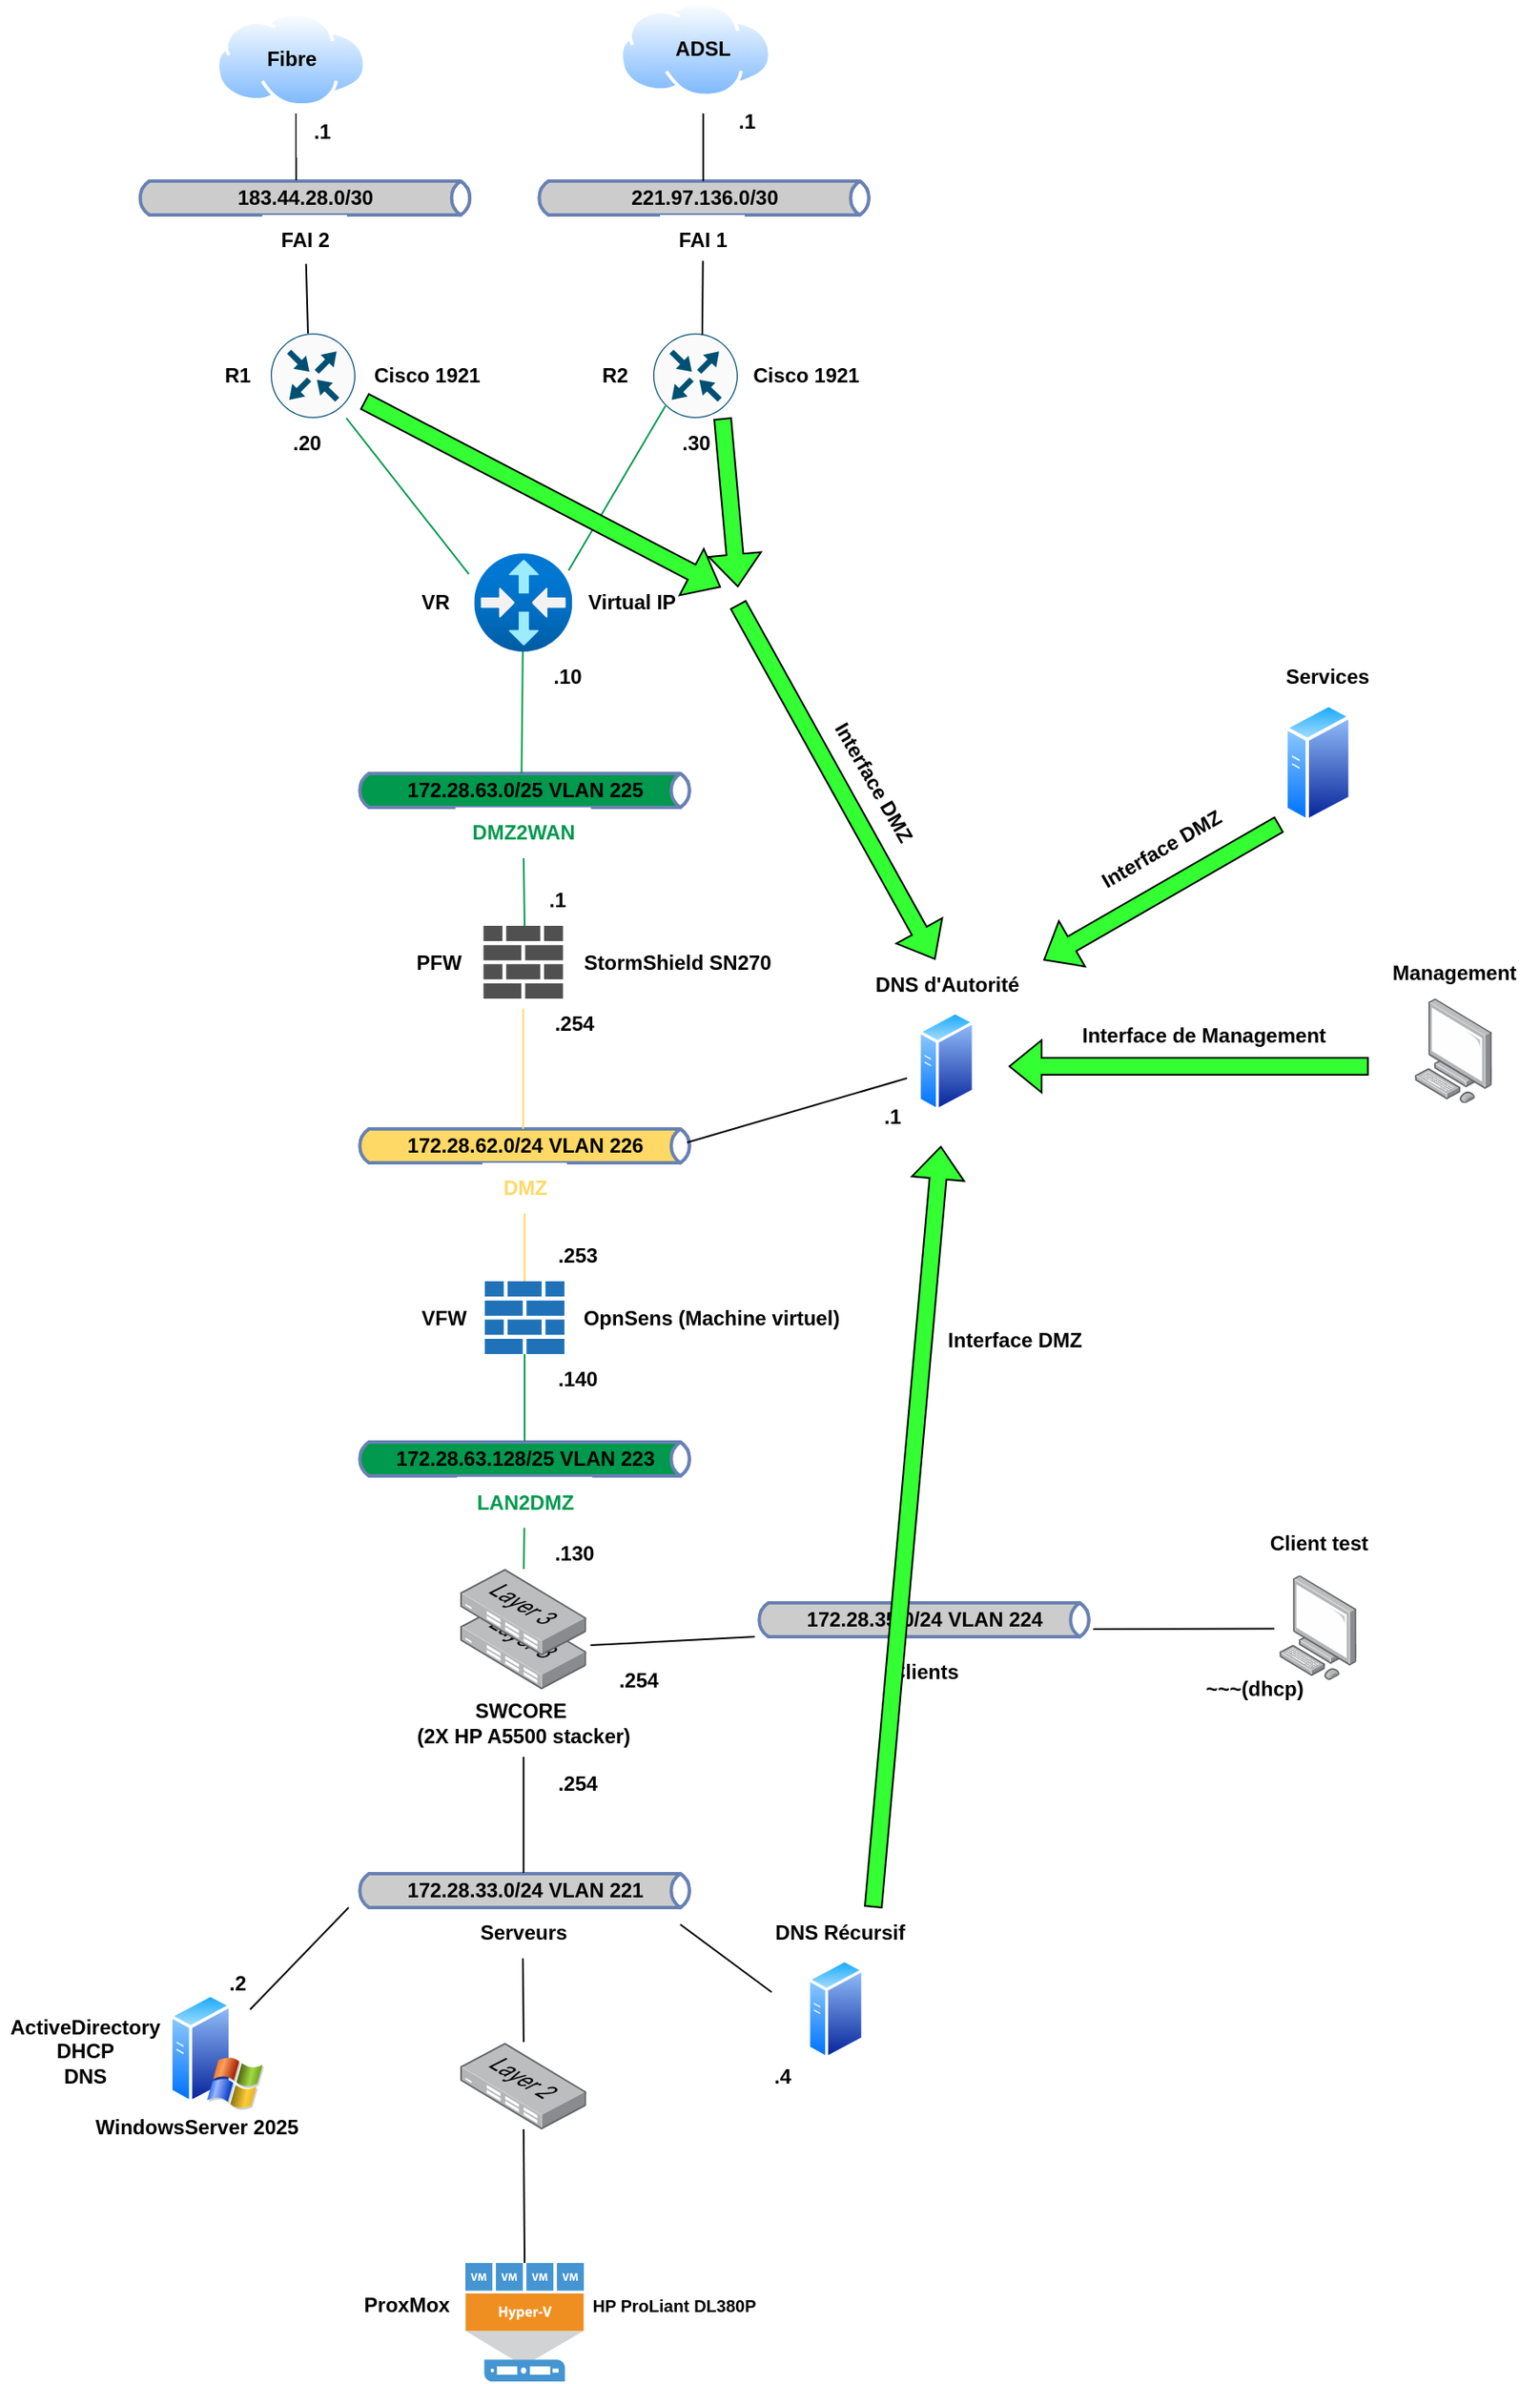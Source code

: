 <mxfile version="28.2.6">
  <diagram name="Page-1" id="pv2tOKStDJ_Z1Nen-3eF">
    <mxGraphModel dx="1426" dy="1923" grid="1" gridSize="10" guides="1" tooltips="1" connect="1" arrows="1" fold="1" page="1" pageScale="1" pageWidth="827" pageHeight="1169" math="0" shadow="0">
      <root>
        <mxCell id="0" />
        <mxCell id="1" parent="0" />
        <mxCell id="bQ4Uby9vdC2Kh0JUbN-b-3" value="" style="image;points=[];aspect=fixed;html=1;align=center;shadow=0;dashed=0;image=img/lib/allied_telesis/switch/Switch_24_port_L3.svg;fontStyle=1" parent="1" vertex="1">
          <mxGeometry x="376" y="440" width="74.4" height="51" as="geometry" />
        </mxCell>
        <mxCell id="bQ4Uby9vdC2Kh0JUbN-b-4" value="" style="image;points=[];aspect=fixed;html=1;align=center;shadow=0;dashed=0;image=img/lib/allied_telesis/switch/Switch_24_port_L3.svg;fontStyle=1" parent="1" vertex="1">
          <mxGeometry x="376" y="420" width="74.4" height="51" as="geometry" />
        </mxCell>
        <mxCell id="bQ4Uby9vdC2Kh0JUbN-b-5" value="&lt;div&gt;SWCORE&amp;nbsp;&lt;/div&gt;&lt;div&gt;(2X HP A5500 stacker)&lt;/div&gt;" style="text;html=1;align=center;verticalAlign=middle;resizable=0;points=[];autosize=1;strokeColor=none;fillColor=default;fontStyle=1" parent="1" vertex="1">
          <mxGeometry x="338.2" y="491" width="150" height="40" as="geometry" />
        </mxCell>
        <mxCell id="bQ4Uby9vdC2Kh0JUbN-b-25" value="&lt;span&gt;&lt;span style=&quot;color: rgb(0, 0, 0);&quot;&gt;172.28.62.0/24 VLAN 226&lt;/span&gt;&lt;/span&gt;" style="html=1;outlineConnect=0;fillColor=#FFD966;strokeColor=#6881B3;gradientColor=none;gradientDirection=north;strokeWidth=2;shape=mxgraph.networks.bus;gradientColor=none;gradientDirection=north;fontColor=#ffffff;perimeter=backbonePerimeter;backboneSize=20;fontStyle=1" parent="1" vertex="1">
          <mxGeometry x="314" y="160" width="200" height="20" as="geometry" />
        </mxCell>
        <mxCell id="bQ4Uby9vdC2Kh0JUbN-b-26" value="&lt;span style=&quot;color: rgb(0, 0, 0);&quot;&gt;172.28.63.128/25 VLAN 223&lt;/span&gt;" style="html=1;outlineConnect=0;fillColor=#00994D;strokeColor=#6881B3;gradientColor=none;gradientDirection=north;strokeWidth=2;shape=mxgraph.networks.bus;gradientColor=none;gradientDirection=north;fontColor=#ffffff;perimeter=backbonePerimeter;backboneSize=20;fontStyle=1" parent="1" vertex="1">
          <mxGeometry x="314" y="340" width="200" height="30" as="geometry" />
        </mxCell>
        <mxCell id="bQ4Uby9vdC2Kh0JUbN-b-27" value="" style="sketch=0;pointerEvents=1;shadow=0;dashed=0;html=1;strokeColor=none;labelPosition=center;verticalLabelPosition=bottom;verticalAlign=top;outlineConnect=0;align=center;shape=mxgraph.office.concepts.firewall;fillColor=#2072B8;fontStyle=1" parent="1" vertex="1">
          <mxGeometry x="390.5" y="250" width="47" height="43" as="geometry" />
        </mxCell>
        <mxCell id="bQ4Uby9vdC2Kh0JUbN-b-28" value="" style="sketch=0;pointerEvents=1;shadow=0;dashed=0;html=1;strokeColor=none;fillColor=#505050;labelPosition=center;verticalLabelPosition=bottom;verticalAlign=top;outlineConnect=0;align=center;shape=mxgraph.office.concepts.firewall;fontStyle=1" parent="1" vertex="1">
          <mxGeometry x="389.7" y="40" width="47" height="43" as="geometry" />
        </mxCell>
        <mxCell id="bQ4Uby9vdC2Kh0JUbN-b-29" value="&lt;span style=&quot;color: rgb(0, 153, 77);&quot;&gt;LAN2DMZ&lt;/span&gt;" style="text;html=1;align=center;verticalAlign=middle;resizable=0;points=[];autosize=1;strokeColor=none;fillColor=default;fontStyle=1" parent="1" vertex="1">
          <mxGeometry x="374" y="365.61" width="80" height="30" as="geometry" />
        </mxCell>
        <mxCell id="bQ4Uby9vdC2Kh0JUbN-b-30" value="VFW" style="text;html=1;align=center;verticalAlign=middle;resizable=0;points=[];autosize=1;strokeColor=none;fillColor=default;fontStyle=1" parent="1" vertex="1">
          <mxGeometry x="340.5" y="256.5" width="50" height="30" as="geometry" />
        </mxCell>
        <mxCell id="bQ4Uby9vdC2Kh0JUbN-b-31" value="" style="endArrow=none;html=1;rounded=0;strokeColor=#00994D;fontStyle=1" parent="1" source="bQ4Uby9vdC2Kh0JUbN-b-4" target="bQ4Uby9vdC2Kh0JUbN-b-29" edge="1">
          <mxGeometry width="50" height="50" relative="1" as="geometry">
            <mxPoint x="340" y="420" as="sourcePoint" />
            <mxPoint x="390" y="370" as="targetPoint" />
          </mxGeometry>
        </mxCell>
        <mxCell id="bQ4Uby9vdC2Kh0JUbN-b-32" value="" style="endArrow=none;html=1;rounded=0;strokeColor=#00994D;fontStyle=1" parent="1" source="bQ4Uby9vdC2Kh0JUbN-b-26" target="bQ4Uby9vdC2Kh0JUbN-b-27" edge="1">
          <mxGeometry width="50" height="50" relative="1" as="geometry">
            <mxPoint x="413.58" y="330" as="sourcePoint" />
            <mxPoint x="413.58" y="300" as="targetPoint" />
          </mxGeometry>
        </mxCell>
        <mxCell id="bQ4Uby9vdC2Kh0JUbN-b-34" value=".140" style="text;html=1;align=center;verticalAlign=middle;resizable=0;points=[];autosize=1;strokeColor=none;fillColor=default;fontStyle=1" parent="1" vertex="1">
          <mxGeometry x="420" y="293" width="50" height="30" as="geometry" />
        </mxCell>
        <mxCell id="bQ4Uby9vdC2Kh0JUbN-b-35" value="&lt;div&gt;.130&lt;/div&gt;" style="text;html=1;align=center;verticalAlign=middle;resizable=0;points=[];autosize=1;strokeColor=none;fillColor=default;fontStyle=1" parent="1" vertex="1">
          <mxGeometry x="418.2" y="395.61" width="50" height="30" as="geometry" />
        </mxCell>
        <mxCell id="bQ4Uby9vdC2Kh0JUbN-b-37" value="" style="endArrow=none;html=1;rounded=0;strokeColor=#FFD966;fontStyle=1" parent="1" source="bQ4Uby9vdC2Kh0JUbN-b-27" target="bQ4Uby9vdC2Kh0JUbN-b-51" edge="1">
          <mxGeometry width="50" height="50" relative="1" as="geometry">
            <mxPoint x="450" y="240" as="sourcePoint" />
            <mxPoint x="300" y="230" as="targetPoint" />
          </mxGeometry>
        </mxCell>
        <mxCell id="bQ4Uby9vdC2Kh0JUbN-b-38" value="" style="endArrow=none;html=1;rounded=0;strokeColor=#FFD966;fontStyle=1" parent="1" edge="1">
          <mxGeometry width="50" height="50" relative="1" as="geometry">
            <mxPoint x="413.17" y="160" as="sourcePoint" />
            <mxPoint x="413.17" y="89" as="targetPoint" />
          </mxGeometry>
        </mxCell>
        <mxCell id="bQ4Uby9vdC2Kh0JUbN-b-39" value="PFW" style="text;html=1;align=center;verticalAlign=middle;resizable=0;points=[];autosize=1;strokeColor=none;fillColor=default;fontStyle=1" parent="1" vertex="1">
          <mxGeometry x="338.2" y="46.5" width="50" height="30" as="geometry" />
        </mxCell>
        <mxCell id="bQ4Uby9vdC2Kh0JUbN-b-40" value="&lt;div&gt;.254&lt;/div&gt;" style="text;html=1;align=center;verticalAlign=middle;resizable=0;points=[];autosize=1;strokeColor=none;fillColor=default;fontStyle=1" parent="1" vertex="1">
          <mxGeometry x="418.2" y="83" width="50" height="30" as="geometry" />
        </mxCell>
        <mxCell id="bQ4Uby9vdC2Kh0JUbN-b-41" value="&lt;div&gt;.253&lt;/div&gt;" style="text;html=1;align=center;verticalAlign=middle;resizable=0;points=[];autosize=1;strokeColor=none;fillColor=default;fontStyle=1" parent="1" vertex="1">
          <mxGeometry x="420" y="220" width="50" height="30" as="geometry" />
        </mxCell>
        <mxCell id="bQ4Uby9vdC2Kh0JUbN-b-42" value="" style="image;aspect=fixed;html=1;points=[];align=center;fontSize=12;image=img/lib/azure2/networking/Virtual_Router.svg;fontStyle=1" parent="1" vertex="1">
          <mxGeometry x="384.2" y="-180" width="58" height="58" as="geometry" />
        </mxCell>
        <mxCell id="bQ4Uby9vdC2Kh0JUbN-b-43" value="&lt;span&gt;&lt;span style=&quot;color: rgb(0, 0, 0);&quot;&gt;172.28.63.0/25 VLAN 225&lt;/span&gt;&lt;/span&gt;" style="html=1;outlineConnect=0;fillColor=#00994D;strokeColor=#6881B3;gradientColor=none;gradientDirection=north;strokeWidth=2;shape=mxgraph.networks.bus;gradientColor=none;gradientDirection=north;fontColor=#ffffff;perimeter=backbonePerimeter;backboneSize=20;fontStyle=1" parent="1" vertex="1">
          <mxGeometry x="314" y="-50" width="200" height="20" as="geometry" />
        </mxCell>
        <mxCell id="bQ4Uby9vdC2Kh0JUbN-b-44" value="&lt;span style=&quot;color: rgb(0, 153, 77);&quot;&gt;DMZ2WAN&lt;/span&gt;" style="text;html=1;align=center;verticalAlign=middle;resizable=0;points=[];autosize=1;strokeColor=none;fillColor=default;fontStyle=1" parent="1" vertex="1">
          <mxGeometry x="373.2" y="-30" width="80" height="30" as="geometry" />
        </mxCell>
        <mxCell id="bQ4Uby9vdC2Kh0JUbN-b-45" value="" style="endArrow=none;html=1;rounded=0;strokeColor=#00994D;fontStyle=1" parent="1" target="bQ4Uby9vdC2Kh0JUbN-b-44" edge="1">
          <mxGeometry width="50" height="50" relative="1" as="geometry">
            <mxPoint x="414" y="40" as="sourcePoint" />
            <mxPoint x="464" y="-10" as="targetPoint" />
          </mxGeometry>
        </mxCell>
        <mxCell id="bQ4Uby9vdC2Kh0JUbN-b-46" value=".1" style="text;html=1;align=center;verticalAlign=middle;resizable=0;points=[];autosize=1;strokeColor=none;fillColor=default;fontStyle=1" parent="1" vertex="1">
          <mxGeometry x="418.2" y="10" width="30" height="30" as="geometry" />
        </mxCell>
        <mxCell id="bQ4Uby9vdC2Kh0JUbN-b-47" value="&lt;div&gt;VR&lt;/div&gt;" style="text;html=1;align=center;verticalAlign=middle;resizable=0;points=[];autosize=1;strokeColor=none;fillColor=default;fontStyle=1" parent="1" vertex="1">
          <mxGeometry x="340.5" y="-166" width="40" height="30" as="geometry" />
        </mxCell>
        <mxCell id="bQ4Uby9vdC2Kh0JUbN-b-48" value=".10" style="text;html=1;align=center;verticalAlign=middle;resizable=0;points=[];autosize=1;fillColor=default;fontStyle=1" parent="1" vertex="1">
          <mxGeometry x="419" y="-122" width="40" height="30" as="geometry" />
        </mxCell>
        <mxCell id="bQ4Uby9vdC2Kh0JUbN-b-50" value="" style="endArrow=none;html=1;rounded=0;strokeColor=#00994D;fontStyle=1" parent="1" target="bQ4Uby9vdC2Kh0JUbN-b-42" edge="1">
          <mxGeometry width="50" height="50" relative="1" as="geometry">
            <mxPoint x="412.2" y="-50" as="sourcePoint" />
            <mxPoint x="462.2" y="-100" as="targetPoint" />
          </mxGeometry>
        </mxCell>
        <mxCell id="bQ4Uby9vdC2Kh0JUbN-b-51" value="&lt;div&gt;&lt;span style=&quot;color: rgb(255, 217, 102);&quot;&gt;DMZ&lt;/span&gt;&lt;/div&gt;" style="text;html=1;align=center;verticalAlign=middle;resizable=0;points=[];autosize=1;strokeColor=none;fillColor=default;fontStyle=1" parent="1" vertex="1">
          <mxGeometry x="389" y="180" width="50" height="30" as="geometry" />
        </mxCell>
        <mxCell id="bQ4Uby9vdC2Kh0JUbN-b-52" value="OpnSens (Machine virtuel)" style="text;html=1;align=center;verticalAlign=middle;resizable=0;points=[];autosize=1;strokeColor=none;fillColor=default;fontStyle=1" parent="1" vertex="1">
          <mxGeometry x="439" y="256.5" width="170" height="30" as="geometry" />
        </mxCell>
        <mxCell id="bQ4Uby9vdC2Kh0JUbN-b-53" value="StormShield SN270" style="text;html=1;align=center;verticalAlign=middle;resizable=0;points=[];autosize=1;strokeColor=none;fillColor=default;fontStyle=1" parent="1" vertex="1">
          <mxGeometry x="439" y="46.5" width="130" height="30" as="geometry" />
        </mxCell>
        <mxCell id="bQ4Uby9vdC2Kh0JUbN-b-54" value="Virtual IP" style="text;html=1;align=center;verticalAlign=middle;resizable=0;points=[];autosize=1;fillColor=default;fontStyle=1" parent="1" vertex="1">
          <mxGeometry x="442.2" y="-166" width="70" height="30" as="geometry" />
        </mxCell>
        <mxCell id="bQ4Uby9vdC2Kh0JUbN-b-55" value="" style="sketch=0;points=[[0.5,0,0],[1,0.5,0],[0.5,1,0],[0,0.5,0],[0.145,0.145,0],[0.856,0.145,0],[0.855,0.856,0],[0.145,0.855,0]];verticalLabelPosition=bottom;html=1;verticalAlign=top;aspect=fixed;align=center;pointerEvents=1;shape=mxgraph.cisco19.rect;prIcon=router;fillColor=#FAFAFA;strokeColor=#005073;fontStyle=1" parent="1" vertex="1">
          <mxGeometry x="264" y="-310" width="50" height="50" as="geometry" />
        </mxCell>
        <mxCell id="bQ4Uby9vdC2Kh0JUbN-b-57" value="" style="sketch=0;points=[[0.5,0,0],[1,0.5,0],[0.5,1,0],[0,0.5,0],[0.145,0.145,0],[0.856,0.145,0],[0.855,0.856,0],[0.145,0.855,0]];verticalLabelPosition=bottom;html=1;verticalAlign=top;aspect=fixed;align=center;pointerEvents=1;shape=mxgraph.cisco19.rect;prIcon=router;fillColor=#FAFAFA;strokeColor=#005073;fontStyle=1" parent="1" vertex="1">
          <mxGeometry x="490" y="-310" width="50" height="50" as="geometry" />
        </mxCell>
        <mxCell id="bQ4Uby9vdC2Kh0JUbN-b-58" value="R1" style="text;html=1;align=center;verticalAlign=middle;resizable=0;points=[];autosize=1;strokeColor=none;fillColor=default;fontStyle=1" parent="1" vertex="1">
          <mxGeometry x="224" y="-300" width="40" height="30" as="geometry" />
        </mxCell>
        <mxCell id="bQ4Uby9vdC2Kh0JUbN-b-59" value="&lt;div&gt;R2&lt;/div&gt;" style="text;html=1;align=center;verticalAlign=middle;resizable=0;points=[];autosize=1;strokeColor=none;fillColor=default;fontStyle=1" parent="1" vertex="1">
          <mxGeometry x="447.2" y="-300" width="40" height="30" as="geometry" />
        </mxCell>
        <mxCell id="bQ4Uby9vdC2Kh0JUbN-b-60" value="Cisco 1921" style="text;html=1;align=center;verticalAlign=middle;resizable=0;points=[];autosize=1;strokeColor=none;fillColor=default;fontStyle=1" parent="1" vertex="1">
          <mxGeometry x="316" y="-300" width="80" height="30" as="geometry" />
        </mxCell>
        <mxCell id="bQ4Uby9vdC2Kh0JUbN-b-61" value="&lt;div&gt;Cisco 1921&lt;/div&gt;" style="text;html=1;align=center;verticalAlign=middle;resizable=0;points=[];autosize=1;strokeColor=none;fillColor=default;fontStyle=1" parent="1" vertex="1">
          <mxGeometry x="540" y="-300" width="80" height="30" as="geometry" />
        </mxCell>
        <mxCell id="bQ4Uby9vdC2Kh0JUbN-b-62" value=".30" style="text;html=1;align=center;verticalAlign=middle;resizable=0;points=[];autosize=1;strokeColor=none;fillColor=default;fontStyle=1" parent="1" vertex="1">
          <mxGeometry x="495" y="-260" width="40" height="30" as="geometry" />
        </mxCell>
        <mxCell id="bQ4Uby9vdC2Kh0JUbN-b-63" value=".20" style="text;html=1;align=center;verticalAlign=middle;resizable=0;points=[];autosize=1;strokeColor=none;fillColor=default;fontStyle=1" parent="1" vertex="1">
          <mxGeometry x="265" y="-260" width="40" height="30" as="geometry" />
        </mxCell>
        <mxCell id="bQ4Uby9vdC2Kh0JUbN-b-64" value="" style="endArrow=none;html=1;rounded=0;entryX=1.013;entryY=-0.061;entryDx=0;entryDy=0;entryPerimeter=0;strokeColor=#00994D;fontStyle=1" parent="1" source="bQ4Uby9vdC2Kh0JUbN-b-55" target="bQ4Uby9vdC2Kh0JUbN-b-47" edge="1">
          <mxGeometry width="50" height="50" relative="1" as="geometry">
            <mxPoint x="340" y="-80" as="sourcePoint" />
            <mxPoint x="390" y="-130" as="targetPoint" />
          </mxGeometry>
        </mxCell>
        <mxCell id="bQ4Uby9vdC2Kh0JUbN-b-65" value="" style="endArrow=none;html=1;rounded=0;strokeColor=#00994D;exitX=0.145;exitY=0.855;exitDx=0;exitDy=0;exitPerimeter=0;entryX=0.962;entryY=0.172;entryDx=0;entryDy=0;entryPerimeter=0;fontStyle=1" parent="1" source="bQ4Uby9vdC2Kh0JUbN-b-57" target="bQ4Uby9vdC2Kh0JUbN-b-42" edge="1">
          <mxGeometry width="50" height="50" relative="1" as="geometry">
            <mxPoint x="450" y="-220" as="sourcePoint" />
            <mxPoint x="434" y="-180" as="targetPoint" />
          </mxGeometry>
        </mxCell>
        <mxCell id="bQ4Uby9vdC2Kh0JUbN-b-66" value="" style="image;aspect=fixed;perimeter=ellipsePerimeter;html=1;align=center;shadow=0;dashed=0;spacingTop=3;image=img/lib/active_directory/internet_cloud.svg;fontStyle=1" parent="1" vertex="1">
          <mxGeometry x="470" y="-506.3" width="90" height="56.7" as="geometry" />
        </mxCell>
        <mxCell id="bQ4Uby9vdC2Kh0JUbN-b-67" value="" style="image;aspect=fixed;perimeter=ellipsePerimeter;html=1;align=center;shadow=0;dashed=0;spacingTop=3;image=img/lib/active_directory/internet_cloud.svg;fontStyle=1" parent="1" vertex="1">
          <mxGeometry x="231.5" y="-500" width="89" height="56.07" as="geometry" />
        </mxCell>
        <mxCell id="bQ4Uby9vdC2Kh0JUbN-b-68" value="Fibre" style="text;html=1;align=center;verticalAlign=middle;resizable=0;points=[];autosize=1;strokeColor=none;fillColor=none;fontStyle=1" parent="1" vertex="1">
          <mxGeometry x="251" y="-486.97" width="50" height="30" as="geometry" />
        </mxCell>
        <mxCell id="bQ4Uby9vdC2Kh0JUbN-b-69" value="ADSL" style="text;html=1;align=center;verticalAlign=middle;resizable=0;points=[];autosize=1;strokeColor=none;fillColor=none;fontStyle=1" parent="1" vertex="1">
          <mxGeometry x="494" y="-492.95" width="50" height="30" as="geometry" />
        </mxCell>
        <mxCell id="bQ4Uby9vdC2Kh0JUbN-b-70" value="&lt;span&gt;&lt;span style=&quot;color: rgb(0, 0, 0);&quot;&gt;183.44.28.0/30&lt;/span&gt;&lt;/span&gt;" style="html=1;outlineConnect=0;fillColor=#CCCCCC;strokeColor=#6881B3;gradientColor=none;gradientDirection=north;strokeWidth=2;shape=mxgraph.networks.bus;gradientColor=none;gradientDirection=north;fontColor=#ffffff;perimeter=backbonePerimeter;backboneSize=20;fontStyle=1" parent="1" vertex="1">
          <mxGeometry x="184.2" y="-400" width="200" height="20" as="geometry" />
        </mxCell>
        <mxCell id="bQ4Uby9vdC2Kh0JUbN-b-71" value="&lt;span&gt;&lt;span style=&quot;color: rgb(0, 0, 0);&quot;&gt;221.97.136.0/30&lt;/span&gt;&lt;/span&gt;" style="html=1;outlineConnect=0;fillColor=#CCCCCC;strokeColor=#6881B3;gradientColor=none;gradientDirection=north;strokeWidth=2;shape=mxgraph.networks.bus;gradientColor=none;gradientDirection=north;fontColor=#ffffff;perimeter=backbonePerimeter;backboneSize=20;fontStyle=1" parent="1" vertex="1">
          <mxGeometry x="420" y="-400" width="200" height="20" as="geometry" />
        </mxCell>
        <mxCell id="bQ4Uby9vdC2Kh0JUbN-b-72" value="&lt;div&gt;FAI 2&lt;/div&gt;" style="text;html=1;align=center;verticalAlign=middle;resizable=0;points=[];autosize=1;strokeColor=none;fillColor=default;fontStyle=1" parent="1" vertex="1">
          <mxGeometry x="259" y="-380" width="50" height="30" as="geometry" />
        </mxCell>
        <mxCell id="bQ4Uby9vdC2Kh0JUbN-b-73" value="&lt;div&gt;&lt;span&gt;FAI 1&lt;/span&gt;&lt;/div&gt;" style="text;html=1;align=center;verticalAlign=middle;resizable=0;points=[];autosize=1;strokeColor=none;fillColor=default;fontStyle=1" parent="1" vertex="1">
          <mxGeometry x="494" y="-380" width="50" height="30" as="geometry" />
        </mxCell>
        <mxCell id="bQ4Uby9vdC2Kh0JUbN-b-74" value="" style="endArrow=none;html=1;rounded=0;entryX=0.517;entryY=0.961;entryDx=0;entryDy=0;entryPerimeter=0;fontStyle=1" parent="1" target="bQ4Uby9vdC2Kh0JUbN-b-72" edge="1">
          <mxGeometry width="50" height="50" relative="1" as="geometry">
            <mxPoint x="286" y="-310" as="sourcePoint" />
            <mxPoint x="336" y="-360" as="targetPoint" />
          </mxGeometry>
        </mxCell>
        <mxCell id="bQ4Uby9vdC2Kh0JUbN-b-75" value="" style="endArrow=none;html=1;rounded=0;entryX=0.507;entryY=0.906;entryDx=0;entryDy=0;entryPerimeter=0;fontStyle=1" parent="1" target="bQ4Uby9vdC2Kh0JUbN-b-73" edge="1">
          <mxGeometry width="50" height="50" relative="1" as="geometry">
            <mxPoint x="519" y="-309" as="sourcePoint" />
            <mxPoint x="510" y="-350" as="targetPoint" />
          </mxGeometry>
        </mxCell>
        <mxCell id="bQ4Uby9vdC2Kh0JUbN-b-76" value="" style="endArrow=none;html=1;rounded=0;fontStyle=1" parent="1" source="bQ4Uby9vdC2Kh0JUbN-b-70" edge="1">
          <mxGeometry width="50" height="50" relative="1" as="geometry">
            <mxPoint x="271" y="-389" as="sourcePoint" />
            <mxPoint x="279" y="-440" as="targetPoint" />
          </mxGeometry>
        </mxCell>
        <mxCell id="bQ4Uby9vdC2Kh0JUbN-b-78" value="" style="endArrow=none;html=1;rounded=0;fontStyle=1" parent="1" edge="1">
          <mxGeometry width="50" height="50" relative="1" as="geometry">
            <mxPoint x="519.58" y="-400" as="sourcePoint" />
            <mxPoint x="519.58" y="-440" as="targetPoint" />
          </mxGeometry>
        </mxCell>
        <mxCell id="bQ4Uby9vdC2Kh0JUbN-b-79" value="&lt;span style=&quot;color: rgb(0, 0, 0);&quot;&gt;172.28.33.0/24 VLAN 221&lt;/span&gt;" style="html=1;outlineConnect=0;fillColor=#CCCCCC;strokeColor=#6881B3;gradientColor=none;gradientDirection=north;strokeWidth=2;shape=mxgraph.networks.bus;gradientColor=none;gradientDirection=north;fontColor=#ffffff;perimeter=backbonePerimeter;backboneSize=20;fontStyle=1" parent="1" vertex="1">
          <mxGeometry x="314" y="600" width="200" height="20" as="geometry" />
        </mxCell>
        <mxCell id="bQ4Uby9vdC2Kh0JUbN-b-80" value="Serveurs" style="text;html=1;align=center;verticalAlign=middle;resizable=0;points=[];autosize=1;strokeColor=none;fillColor=none;fontStyle=1;labelBackgroundColor=default;" parent="1" vertex="1">
          <mxGeometry x="378.2" y="620" width="70" height="30" as="geometry" />
        </mxCell>
        <mxCell id="bQ4Uby9vdC2Kh0JUbN-b-81" value="" style="endArrow=none;html=1;rounded=0;fontStyle=1" parent="1" source="bQ4Uby9vdC2Kh0JUbN-b-79" target="bQ4Uby9vdC2Kh0JUbN-b-5" edge="1">
          <mxGeometry width="50" height="50" relative="1" as="geometry">
            <mxPoint x="384.2" y="594.4" as="sourcePoint" />
            <mxPoint x="434.2" y="544.4" as="targetPoint" />
          </mxGeometry>
        </mxCell>
        <mxCell id="bQ4Uby9vdC2Kh0JUbN-b-83" value="" style="image;aspect=fixed;perimeter=ellipsePerimeter;html=1;align=center;shadow=0;dashed=0;spacingTop=3;image=img/lib/active_directory/windows_server_2.svg;fontStyle=1" parent="1" vertex="1">
          <mxGeometry x="204" y="670" width="56" height="70" as="geometry" />
        </mxCell>
        <mxCell id="bQ4Uby9vdC2Kh0JUbN-b-84" value="" style="endArrow=none;html=1;rounded=0;exitX=1;exitY=0;exitDx=0;exitDy=0;fontStyle=1" parent="1" source="bQ4Uby9vdC2Kh0JUbN-b-83" edge="1">
          <mxGeometry width="50" height="50" relative="1" as="geometry">
            <mxPoint x="270.5" y="670" as="sourcePoint" />
            <mxPoint x="310" y="620" as="targetPoint" />
          </mxGeometry>
        </mxCell>
        <mxCell id="bQ4Uby9vdC2Kh0JUbN-b-85" value="&lt;div&gt;ActiveDirectory&lt;/div&gt;&lt;div&gt;DHCP&lt;/div&gt;&lt;div&gt;DNS&lt;/div&gt;" style="text;html=1;align=center;verticalAlign=middle;resizable=0;points=[];autosize=1;strokeColor=none;fillColor=none;fontStyle=1;labelBackgroundColor=default;" parent="1" vertex="1">
          <mxGeometry x="104" y="675" width="100" height="60" as="geometry" />
        </mxCell>
        <mxCell id="bQ4Uby9vdC2Kh0JUbN-b-86" value="WindowsServer 2025" style="text;html=1;align=center;verticalAlign=middle;resizable=0;points=[];autosize=1;strokeColor=none;fillColor=none;fontStyle=1;labelBackgroundColor=default;" parent="1" vertex="1">
          <mxGeometry x="150" y="735" width="140" height="30" as="geometry" />
        </mxCell>
        <mxCell id="bQ4Uby9vdC2Kh0JUbN-b-88" value="&lt;span&gt;.1&lt;/span&gt;" style="text;html=1;align=center;verticalAlign=middle;resizable=0;points=[];autosize=1;strokeColor=none;fillColor=default;fontStyle=1" parent="1" vertex="1">
          <mxGeometry x="279.2" y="-443.93" width="30" height="30" as="geometry" />
        </mxCell>
        <mxCell id="bQ4Uby9vdC2Kh0JUbN-b-89" value="&lt;span&gt;.1&lt;/span&gt;" style="text;html=1;align=center;verticalAlign=middle;resizable=0;points=[];autosize=1;strokeColor=none;fillColor=default;fontStyle=1" parent="1" vertex="1">
          <mxGeometry x="530" y="-449.6" width="30" height="30" as="geometry" />
        </mxCell>
        <mxCell id="bQ4Uby9vdC2Kh0JUbN-b-90" value=".2" style="text;html=1;align=center;verticalAlign=middle;resizable=0;points=[];autosize=1;strokeColor=none;fillColor=none;fontStyle=1;labelBackgroundColor=default;" parent="1" vertex="1">
          <mxGeometry x="229" y="650" width="30" height="30" as="geometry" />
        </mxCell>
        <mxCell id="bQ4Uby9vdC2Kh0JUbN-b-97" value="&lt;div&gt;.254&lt;/div&gt;" style="text;html=1;align=center;verticalAlign=middle;resizable=0;points=[];autosize=1;strokeColor=none;fillColor=default;fontStyle=1" parent="1" vertex="1">
          <mxGeometry x="420" y="531.9" width="50" height="30" as="geometry" />
        </mxCell>
        <mxCell id="bQ4Uby9vdC2Kh0JUbN-b-100" value="" style="pointerEvents=1;shadow=0;dashed=0;html=1;strokeColor=none;fillColor=#4495D1;labelPosition=center;verticalLabelPosition=bottom;verticalAlign=top;align=center;outlineConnect=0;shape=mxgraph.veeam.hyper_v_host;fontStyle=1" parent="1" vertex="1">
          <mxGeometry x="379" y="830" width="70" height="70" as="geometry" />
        </mxCell>
        <mxCell id="bQ4Uby9vdC2Kh0JUbN-b-101" value="ProxMox" style="text;html=1;align=center;verticalAlign=middle;resizable=0;points=[];autosize=1;strokeColor=none;fillColor=none;fontStyle=1;labelBackgroundColor=default;" parent="1" vertex="1">
          <mxGeometry x="309.2" y="840" width="70" height="30" as="geometry" />
        </mxCell>
        <mxCell id="bQ4Uby9vdC2Kh0JUbN-b-102" value="&lt;font style=&quot;font-size: 10px;&quot;&gt;HP ProLiant DL380P&lt;/font&gt;" style="text;html=1;align=center;verticalAlign=middle;resizable=0;points=[];autosize=1;strokeColor=none;fillColor=none;fontStyle=1;labelBackgroundColor=default;" parent="1" vertex="1">
          <mxGeometry x="442.2" y="840" width="120" height="30" as="geometry" />
        </mxCell>
        <mxCell id="bQ4Uby9vdC2Kh0JUbN-b-105" value="&lt;span style=&quot;color: rgb(0, 0, 0);&quot;&gt;172.28.35.0/24 VLAN 224&lt;/span&gt;" style="html=1;outlineConnect=0;fillColor=#CCCCCC;strokeColor=#6881B3;gradientColor=none;gradientDirection=north;strokeWidth=2;shape=mxgraph.networks.bus;gradientColor=none;gradientDirection=north;fontColor=#ffffff;perimeter=backbonePerimeter;backboneSize=20;fontStyle=1" parent="1" vertex="1">
          <mxGeometry x="550" y="440" width="200" height="20" as="geometry" />
        </mxCell>
        <mxCell id="bQ4Uby9vdC2Kh0JUbN-b-106" value="Clients" style="text;html=1;align=center;verticalAlign=middle;resizable=0;points=[];autosize=1;strokeColor=none;fillColor=default;fontStyle=1" parent="1" vertex="1">
          <mxGeometry x="620" y="465.5" width="60" height="30" as="geometry" />
        </mxCell>
        <mxCell id="bQ4Uby9vdC2Kh0JUbN-b-107" value="" style="endArrow=none;html=1;rounded=0;exitX=1.034;exitY=0.883;exitDx=0;exitDy=0;exitPerimeter=0;fontStyle=1" parent="1" source="bQ4Uby9vdC2Kh0JUbN-b-4" target="bQ4Uby9vdC2Kh0JUbN-b-105" edge="1">
          <mxGeometry width="50" height="50" relative="1" as="geometry">
            <mxPoint x="475" y="490" as="sourcePoint" />
            <mxPoint x="525" y="440" as="targetPoint" />
          </mxGeometry>
        </mxCell>
        <mxCell id="bQ4Uby9vdC2Kh0JUbN-b-108" value="&lt;div&gt;.254&lt;/div&gt;" style="text;html=1;align=center;verticalAlign=middle;resizable=0;points=[];autosize=1;strokeColor=none;fillColor=default;fontStyle=1" parent="1" vertex="1">
          <mxGeometry x="456" y="471" width="50" height="30" as="geometry" />
        </mxCell>
        <mxCell id="bQ4Uby9vdC2Kh0JUbN-b-109" value="" style="image;points=[];aspect=fixed;html=1;align=center;shadow=0;dashed=0;image=img/lib/allied_telesis/computer_and_terminals/Personal_Computer.svg;fontStyle=1" parent="1" vertex="1">
          <mxGeometry x="860" y="423.7" width="45.6" height="61.8" as="geometry" />
        </mxCell>
        <mxCell id="bQ4Uby9vdC2Kh0JUbN-b-110" value="" style="endArrow=none;html=1;rounded=0;entryX=-0.065;entryY=0.511;entryDx=0;entryDy=0;entryPerimeter=0;fontStyle=1" parent="1" target="bQ4Uby9vdC2Kh0JUbN-b-109" edge="1">
          <mxGeometry width="50" height="50" relative="1" as="geometry">
            <mxPoint x="750" y="455.5" as="sourcePoint" />
            <mxPoint x="800" y="405.5" as="targetPoint" />
          </mxGeometry>
        </mxCell>
        <mxCell id="bQ4Uby9vdC2Kh0JUbN-b-111" value="&lt;div&gt;~~~(dhcp)&lt;/div&gt;" style="text;html=1;align=center;verticalAlign=middle;resizable=0;points=[];autosize=1;strokeColor=none;fillColor=none;fontStyle=1;labelBackgroundColor=default;" parent="1" vertex="1">
          <mxGeometry x="805" y="476.4" width="80" height="30" as="geometry" />
        </mxCell>
        <mxCell id="bQ4Uby9vdC2Kh0JUbN-b-112" value="&lt;div&gt;Client test&lt;/div&gt;" style="text;html=1;align=center;verticalAlign=middle;resizable=0;points=[];autosize=1;strokeColor=none;fillColor=default;fontStyle=1" parent="1" vertex="1">
          <mxGeometry x="842.8" y="390" width="80" height="30" as="geometry" />
        </mxCell>
        <mxCell id="bQ4Uby9vdC2Kh0JUbN-b-125" value="" style="image;points=[];aspect=fixed;html=1;align=center;shadow=0;dashed=0;image=img/lib/allied_telesis/switch/Switch_24_port_L2.svg;fontStyle=1" parent="1" vertex="1">
          <mxGeometry x="376" y="700" width="74.4" height="51" as="geometry" />
        </mxCell>
        <mxCell id="bQ4Uby9vdC2Kh0JUbN-b-126" value="" style="endArrow=none;html=1;rounded=0;fontStyle=1" parent="1" target="bQ4Uby9vdC2Kh0JUbN-b-125" edge="1">
          <mxGeometry width="50" height="50" relative="1" as="geometry">
            <mxPoint x="414" y="830" as="sourcePoint" />
            <mxPoint x="464" y="780" as="targetPoint" />
          </mxGeometry>
        </mxCell>
        <mxCell id="bQ4Uby9vdC2Kh0JUbN-b-127" value="" style="endArrow=none;html=1;rounded=0;exitX=0.503;exitY=-0.011;exitDx=0;exitDy=0;exitPerimeter=0;fontStyle=1" parent="1" source="bQ4Uby9vdC2Kh0JUbN-b-125" edge="1">
          <mxGeometry width="50" height="50" relative="1" as="geometry">
            <mxPoint x="413" y="710" as="sourcePoint" />
            <mxPoint x="413" y="650" as="targetPoint" />
          </mxGeometry>
        </mxCell>
        <mxCell id="LAFtY0myLUHdr0bXuM7f-1" value="" style="image;aspect=fixed;perimeter=ellipsePerimeter;html=1;align=center;shadow=0;dashed=0;spacingTop=3;image=img/lib/active_directory/generic_server.svg;" parent="1" vertex="1">
          <mxGeometry x="646.4" y="90" width="33.6" height="60" as="geometry" />
        </mxCell>
        <mxCell id="LAFtY0myLUHdr0bXuM7f-2" value="&lt;b style=&quot;background-color: light-dark(#ffffff, var(--ge-dark-color, #121212));&quot;&gt;DNS d&#39;Autorité&amp;nbsp;&lt;/b&gt;" style="text;html=1;align=center;verticalAlign=middle;resizable=0;points=[];autosize=1;strokeColor=none;fillColor=none;" parent="1" vertex="1">
          <mxGeometry x="610" y="60" width="110" height="30" as="geometry" />
        </mxCell>
        <mxCell id="LAFtY0myLUHdr0bXuM7f-3" value="&lt;b style=&quot;background-color: light-dark(#ffffff, var(--ge-dark-color, #121212));&quot;&gt;.1&lt;/b&gt;" style="text;html=1;align=center;verticalAlign=middle;resizable=0;points=[];autosize=1;strokeColor=none;fillColor=none;" parent="1" vertex="1">
          <mxGeometry x="616" y="138" width="30" height="30" as="geometry" />
        </mxCell>
        <mxCell id="LAFtY0myLUHdr0bXuM7f-4" value="" style="endArrow=none;html=1;rounded=0;" parent="1" edge="1">
          <mxGeometry width="50" height="50" relative="1" as="geometry">
            <mxPoint x="510" y="168" as="sourcePoint" />
            <mxPoint x="640" y="130" as="targetPoint" />
          </mxGeometry>
        </mxCell>
        <mxCell id="LAFtY0myLUHdr0bXuM7f-5" value="" style="image;aspect=fixed;perimeter=ellipsePerimeter;html=1;align=center;shadow=0;dashed=0;spacingTop=3;image=img/lib/active_directory/generic_server.svg;" parent="1" vertex="1">
          <mxGeometry x="581" y="650" width="33.6" height="60" as="geometry" />
        </mxCell>
        <mxCell id="LAFtY0myLUHdr0bXuM7f-6" value="&lt;b&gt;DNS Récursif&lt;/b&gt;" style="text;html=1;align=center;verticalAlign=middle;resizable=0;points=[];autosize=1;strokeColor=none;fillColor=none;" parent="1" vertex="1">
          <mxGeometry x="550" y="620" width="100" height="30" as="geometry" />
        </mxCell>
        <mxCell id="LAFtY0myLUHdr0bXuM7f-7" value="&lt;b style=&quot;background-color: light-dark(#ffffff, var(--ge-dark-color, #121212));&quot;&gt;.4&lt;/b&gt;" style="text;html=1;align=center;verticalAlign=middle;resizable=0;points=[];autosize=1;strokeColor=none;fillColor=none;" parent="1" vertex="1">
          <mxGeometry x="551" y="705" width="30" height="30" as="geometry" />
        </mxCell>
        <mxCell id="LAFtY0myLUHdr0bXuM7f-8" value="" style="endArrow=none;html=1;rounded=0;" parent="1" edge="1">
          <mxGeometry width="50" height="50" relative="1" as="geometry">
            <mxPoint x="506" y="630" as="sourcePoint" />
            <mxPoint x="560" y="670" as="targetPoint" />
          </mxGeometry>
        </mxCell>
        <mxCell id="LAFtY0myLUHdr0bXuM7f-10" value="" style="shape=flexArrow;endArrow=classic;html=1;rounded=0;fillColor=#33FF33;" parent="1" edge="1">
          <mxGeometry width="50" height="50" relative="1" as="geometry">
            <mxPoint x="620" y="620" as="sourcePoint" />
            <mxPoint x="660" y="170" as="targetPoint" />
          </mxGeometry>
        </mxCell>
        <mxCell id="LAFtY0myLUHdr0bXuM7f-13" value="" style="image;points=[];aspect=fixed;html=1;align=center;shadow=0;dashed=0;image=img/lib/allied_telesis/computer_and_terminals/Personal_Computer.svg;" parent="1" vertex="1">
          <mxGeometry x="940" y="83" width="45.6" height="61.8" as="geometry" />
        </mxCell>
        <mxCell id="LAFtY0myLUHdr0bXuM7f-14" value="&lt;b style=&quot;background-color: light-dark(#ffffff, var(--ge-dark-color, #121212));&quot;&gt;Management&lt;/b&gt;" style="text;html=1;align=center;verticalAlign=middle;resizable=0;points=[];autosize=1;strokeColor=none;fillColor=none;" parent="1" vertex="1">
          <mxGeometry x="912.8" y="53" width="100" height="30" as="geometry" />
        </mxCell>
        <mxCell id="LAFtY0myLUHdr0bXuM7f-15" value="" style="shape=flexArrow;endArrow=classic;html=1;rounded=0;fillColor=#33FF33;" parent="1" edge="1">
          <mxGeometry width="50" height="50" relative="1" as="geometry">
            <mxPoint x="912.8" y="123" as="sourcePoint" />
            <mxPoint x="700" y="123" as="targetPoint" />
          </mxGeometry>
        </mxCell>
        <mxCell id="LAFtY0myLUHdr0bXuM7f-16" value="" style="shape=flexArrow;endArrow=classic;html=1;rounded=0;fillColor=#33FF33;" parent="1" target="LAFtY0myLUHdr0bXuM7f-2" edge="1">
          <mxGeometry width="50" height="50" relative="1" as="geometry">
            <mxPoint x="540" y="-150" as="sourcePoint" />
            <mxPoint x="605" y="-210" as="targetPoint" />
          </mxGeometry>
        </mxCell>
        <mxCell id="LAFtY0myLUHdr0bXuM7f-17" value="" style="shape=flexArrow;endArrow=classic;html=1;rounded=0;fillColor=#33FF33;" parent="1" edge="1">
          <mxGeometry width="50" height="50" relative="1" as="geometry">
            <mxPoint x="531" y="-260" as="sourcePoint" />
            <mxPoint x="540" y="-160" as="targetPoint" />
          </mxGeometry>
        </mxCell>
        <mxCell id="LAFtY0myLUHdr0bXuM7f-18" value="" style="shape=flexArrow;endArrow=classic;html=1;rounded=0;fillColor=#33FF33;" parent="1" edge="1">
          <mxGeometry width="50" height="50" relative="1" as="geometry">
            <mxPoint x="319.2" y="-270" as="sourcePoint" />
            <mxPoint x="530" y="-160" as="targetPoint" />
          </mxGeometry>
        </mxCell>
        <mxCell id="I9sabKImvE99SmKlVC6E-1" value="" style="image;aspect=fixed;perimeter=ellipsePerimeter;html=1;align=center;shadow=0;dashed=0;spacingTop=3;image=img/lib/active_directory/generic_server.svg;" parent="1" vertex="1">
          <mxGeometry x="862.8" y="-92" width="40" height="71.43" as="geometry" />
        </mxCell>
        <mxCell id="I9sabKImvE99SmKlVC6E-2" value="&lt;b style=&quot;background-color: light-dark(#ffffff, var(--ge-dark-color, #121212));&quot;&gt;Services&lt;/b&gt;" style="text;html=1;align=center;verticalAlign=middle;resizable=0;points=[];autosize=1;strokeColor=none;fillColor=none;" parent="1" vertex="1">
          <mxGeometry x="852.8" y="-122" width="70" height="30" as="geometry" />
        </mxCell>
        <mxCell id="I9sabKImvE99SmKlVC6E-3" value="" style="shape=flexArrow;endArrow=classic;html=1;rounded=0;fillColor=#33FF33;entryX=1.005;entryY=0.011;entryDx=0;entryDy=0;entryPerimeter=0;" parent="1" target="LAFtY0myLUHdr0bXuM7f-2" edge="1">
          <mxGeometry width="50" height="50" relative="1" as="geometry">
            <mxPoint x="860" y="-20" as="sourcePoint" />
            <mxPoint x="710" y="45.5" as="targetPoint" />
          </mxGeometry>
        </mxCell>
        <mxCell id="I9sabKImvE99SmKlVC6E-4" value="&lt;b style=&quot;background-color: light-dark(#ffffff, var(--ge-dark-color, #121212));&quot;&gt;Interface de Management&lt;/b&gt;" style="text;html=1;align=center;verticalAlign=middle;resizable=0;points=[];autosize=1;strokeColor=none;fillColor=none;" parent="1" vertex="1">
          <mxGeometry x="730" y="90" width="170" height="30" as="geometry" />
        </mxCell>
        <mxCell id="I9sabKImvE99SmKlVC6E-5" value="&lt;b style=&quot;background-color: light-dark(#ffffff, var(--ge-dark-color, #121212));&quot;&gt;Interface DMZ&lt;/b&gt;" style="text;html=1;align=center;verticalAlign=middle;resizable=0;points=[];autosize=1;strokeColor=none;fillColor=none;rotation=-30;" parent="1" vertex="1">
          <mxGeometry x="740" y="-20" width="100" height="30" as="geometry" />
        </mxCell>
        <mxCell id="I9sabKImvE99SmKlVC6E-6" value="&lt;b style=&quot;background-color: light-dark(#ffffff, var(--ge-dark-color, #121212));&quot;&gt;Interface DMZ&lt;/b&gt;" style="text;html=1;align=center;verticalAlign=middle;resizable=0;points=[];autosize=1;strokeColor=none;fillColor=none;rotation=60;" parent="1" vertex="1">
          <mxGeometry x="570" y="-60" width="100" height="30" as="geometry" />
        </mxCell>
        <mxCell id="I9sabKImvE99SmKlVC6E-7" value="&lt;b style=&quot;background-color: light-dark(#ffffff, var(--ge-dark-color, #121212));&quot;&gt;Interface DMZ&amp;nbsp;&lt;/b&gt;" style="text;html=1;align=center;verticalAlign=middle;resizable=0;points=[];autosize=1;strokeColor=none;fillColor=none;" parent="1" vertex="1">
          <mxGeometry x="650" y="270" width="110" height="30" as="geometry" />
        </mxCell>
      </root>
    </mxGraphModel>
  </diagram>
</mxfile>
